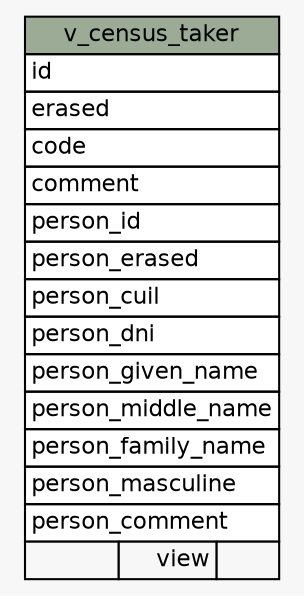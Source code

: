 // dot 2.38.0 on Linux 4.10.0-32-generic
digraph "v_census_taker" {
  graph [
    rankdir="RL"
    bgcolor="#f7f7f7"
  ];
  node [
    fontname="Helvetica"
    fontsize="11"
    shape="plaintext"
  ];
  edge [
    arrowsize="0.8"
  ];
  "v_census_taker" [
    label=<
    <TABLE BORDER="0" CELLBORDER="1" CELLSPACING="0" BGCOLOR="#ffffff">
      <TR><TD PORT="v_census_taker.heading" COLSPAN="3" BGCOLOR="#9bab96" ALIGN="CENTER">v_census_taker</TD></TR>
      <TR><TD PORT="id" COLSPAN="3" ALIGN="LEFT">id</TD></TR>
      <TR><TD PORT="erased" COLSPAN="3" ALIGN="LEFT">erased</TD></TR>
      <TR><TD PORT="code" COLSPAN="3" ALIGN="LEFT">code</TD></TR>
      <TR><TD PORT="comment" COLSPAN="3" ALIGN="LEFT">comment</TD></TR>
      <TR><TD PORT="person_id" COLSPAN="3" ALIGN="LEFT">person_id</TD></TR>
      <TR><TD PORT="person_erased" COLSPAN="3" ALIGN="LEFT">person_erased</TD></TR>
      <TR><TD PORT="person_cuil" COLSPAN="3" ALIGN="LEFT">person_cuil</TD></TR>
      <TR><TD PORT="person_dni" COLSPAN="3" ALIGN="LEFT">person_dni</TD></TR>
      <TR><TD PORT="person_given_name" COLSPAN="3" ALIGN="LEFT">person_given_name</TD></TR>
      <TR><TD PORT="person_middle_name" COLSPAN="3" ALIGN="LEFT">person_middle_name</TD></TR>
      <TR><TD PORT="person_family_name" COLSPAN="3" ALIGN="LEFT">person_family_name</TD></TR>
      <TR><TD PORT="person_masculine" COLSPAN="3" ALIGN="LEFT">person_masculine</TD></TR>
      <TR><TD PORT="person_comment" COLSPAN="3" ALIGN="LEFT">person_comment</TD></TR>
      <TR><TD ALIGN="LEFT" BGCOLOR="#f7f7f7">  </TD><TD ALIGN="RIGHT" BGCOLOR="#f7f7f7">view</TD><TD ALIGN="RIGHT" BGCOLOR="#f7f7f7">  </TD></TR>
    </TABLE>>
    URL="tables/v_census_taker.html#"
    tooltip="v_census_taker"
  ];
}
